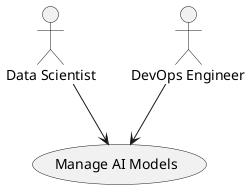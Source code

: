 @startuml


usecase "Manage AI Models" as ManageAIModels

Actor "Data Scientist" as datascientist

datascientist --> ManageAIModels

Actor "DevOps Engineer" as devops

devops --> ManageAIModels



@enduml
